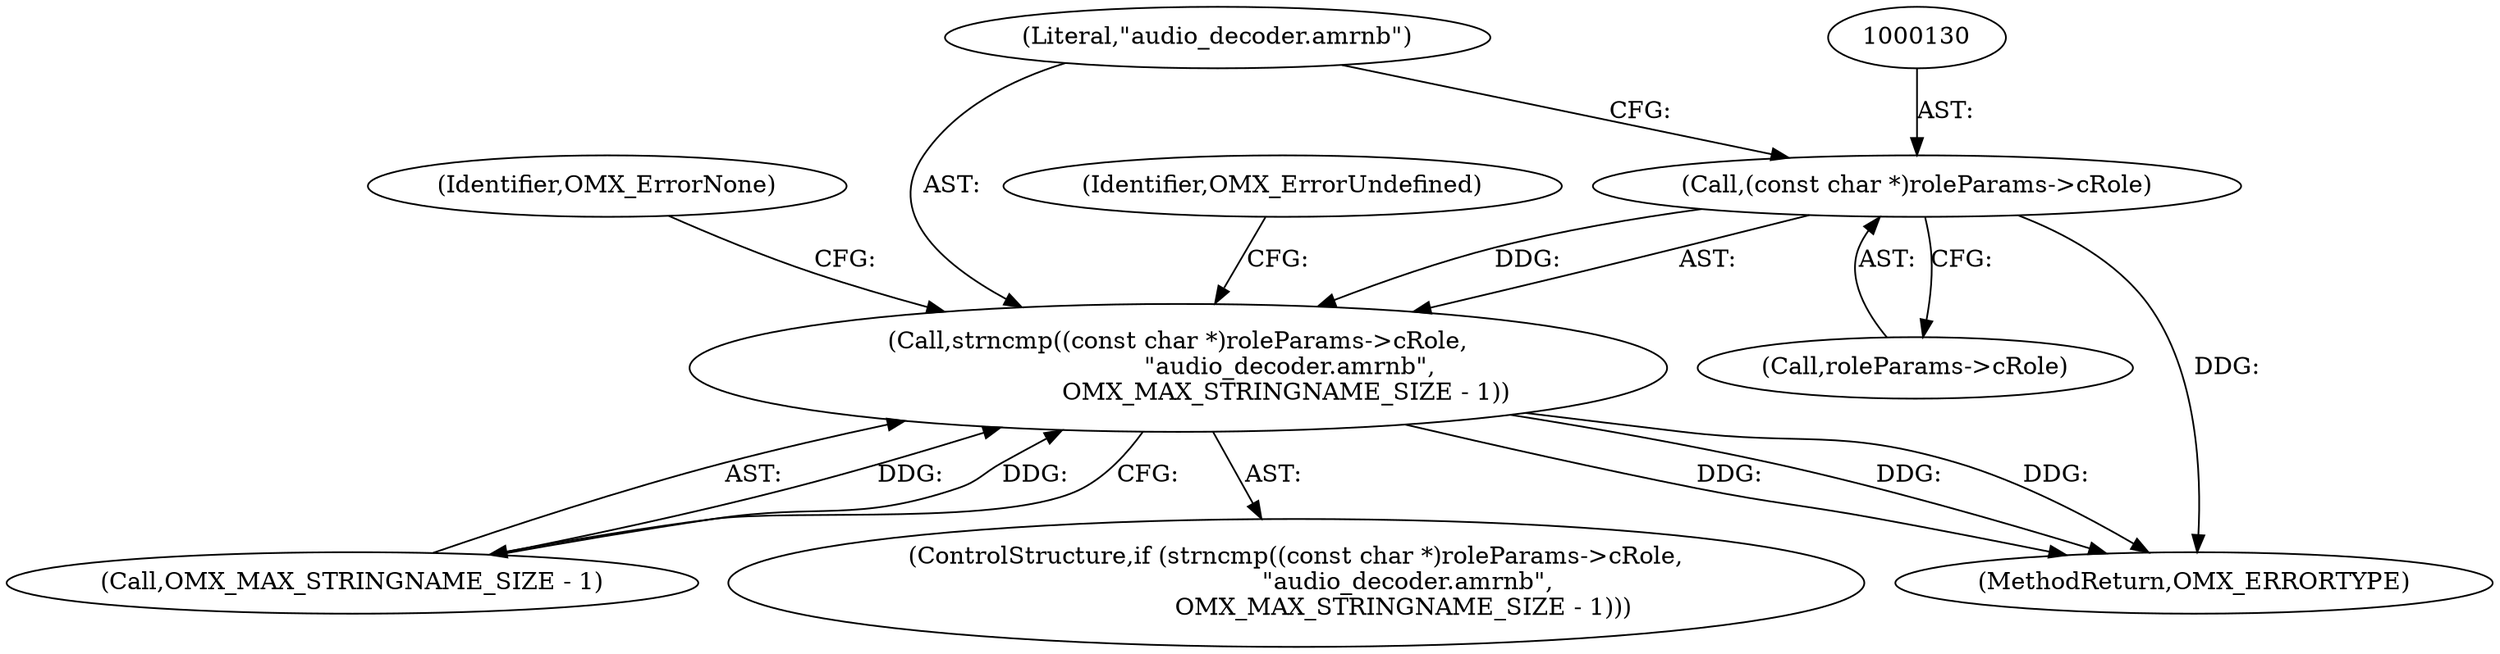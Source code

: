 digraph "0_Android_295c883fe3105b19bcd0f9e07d54c6b589fc5bff_7@pointer" {
"1000129" [label="(Call,(const char *)roleParams->cRole)"];
"1000128" [label="(Call,strncmp((const char *)roleParams->cRole,\n                             \"audio_decoder.amrnb\",\n                            OMX_MAX_STRINGNAME_SIZE - 1))"];
"1000158" [label="(Identifier,OMX_ErrorNone)"];
"1000134" [label="(Literal,\"audio_decoder.amrnb\")"];
"1000129" [label="(Call,(const char *)roleParams->cRole)"];
"1000140" [label="(Identifier,OMX_ErrorUndefined)"];
"1000135" [label="(Call,OMX_MAX_STRINGNAME_SIZE - 1)"];
"1000127" [label="(ControlStructure,if (strncmp((const char *)roleParams->cRole,\n                             \"audio_decoder.amrnb\",\n                            OMX_MAX_STRINGNAME_SIZE - 1)))"];
"1000131" [label="(Call,roleParams->cRole)"];
"1000128" [label="(Call,strncmp((const char *)roleParams->cRole,\n                             \"audio_decoder.amrnb\",\n                            OMX_MAX_STRINGNAME_SIZE - 1))"];
"1000216" [label="(MethodReturn,OMX_ERRORTYPE)"];
"1000129" -> "1000128"  [label="AST: "];
"1000129" -> "1000131"  [label="CFG: "];
"1000130" -> "1000129"  [label="AST: "];
"1000131" -> "1000129"  [label="AST: "];
"1000134" -> "1000129"  [label="CFG: "];
"1000129" -> "1000216"  [label="DDG: "];
"1000129" -> "1000128"  [label="DDG: "];
"1000128" -> "1000127"  [label="AST: "];
"1000128" -> "1000135"  [label="CFG: "];
"1000134" -> "1000128"  [label="AST: "];
"1000135" -> "1000128"  [label="AST: "];
"1000140" -> "1000128"  [label="CFG: "];
"1000158" -> "1000128"  [label="CFG: "];
"1000128" -> "1000216"  [label="DDG: "];
"1000128" -> "1000216"  [label="DDG: "];
"1000128" -> "1000216"  [label="DDG: "];
"1000135" -> "1000128"  [label="DDG: "];
"1000135" -> "1000128"  [label="DDG: "];
}
